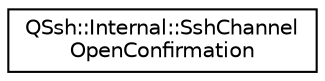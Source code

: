 digraph "Graphical Class Hierarchy"
{
  edge [fontname="Helvetica",fontsize="10",labelfontname="Helvetica",labelfontsize="10"];
  node [fontname="Helvetica",fontsize="10",shape=record];
  rankdir="LR";
  Node0 [label="QSsh::Internal::SshChannel\lOpenConfirmation",height=0.2,width=0.4,color="black", fillcolor="white", style="filled",URL="$struct_q_ssh_1_1_internal_1_1_ssh_channel_open_confirmation.html"];
}
